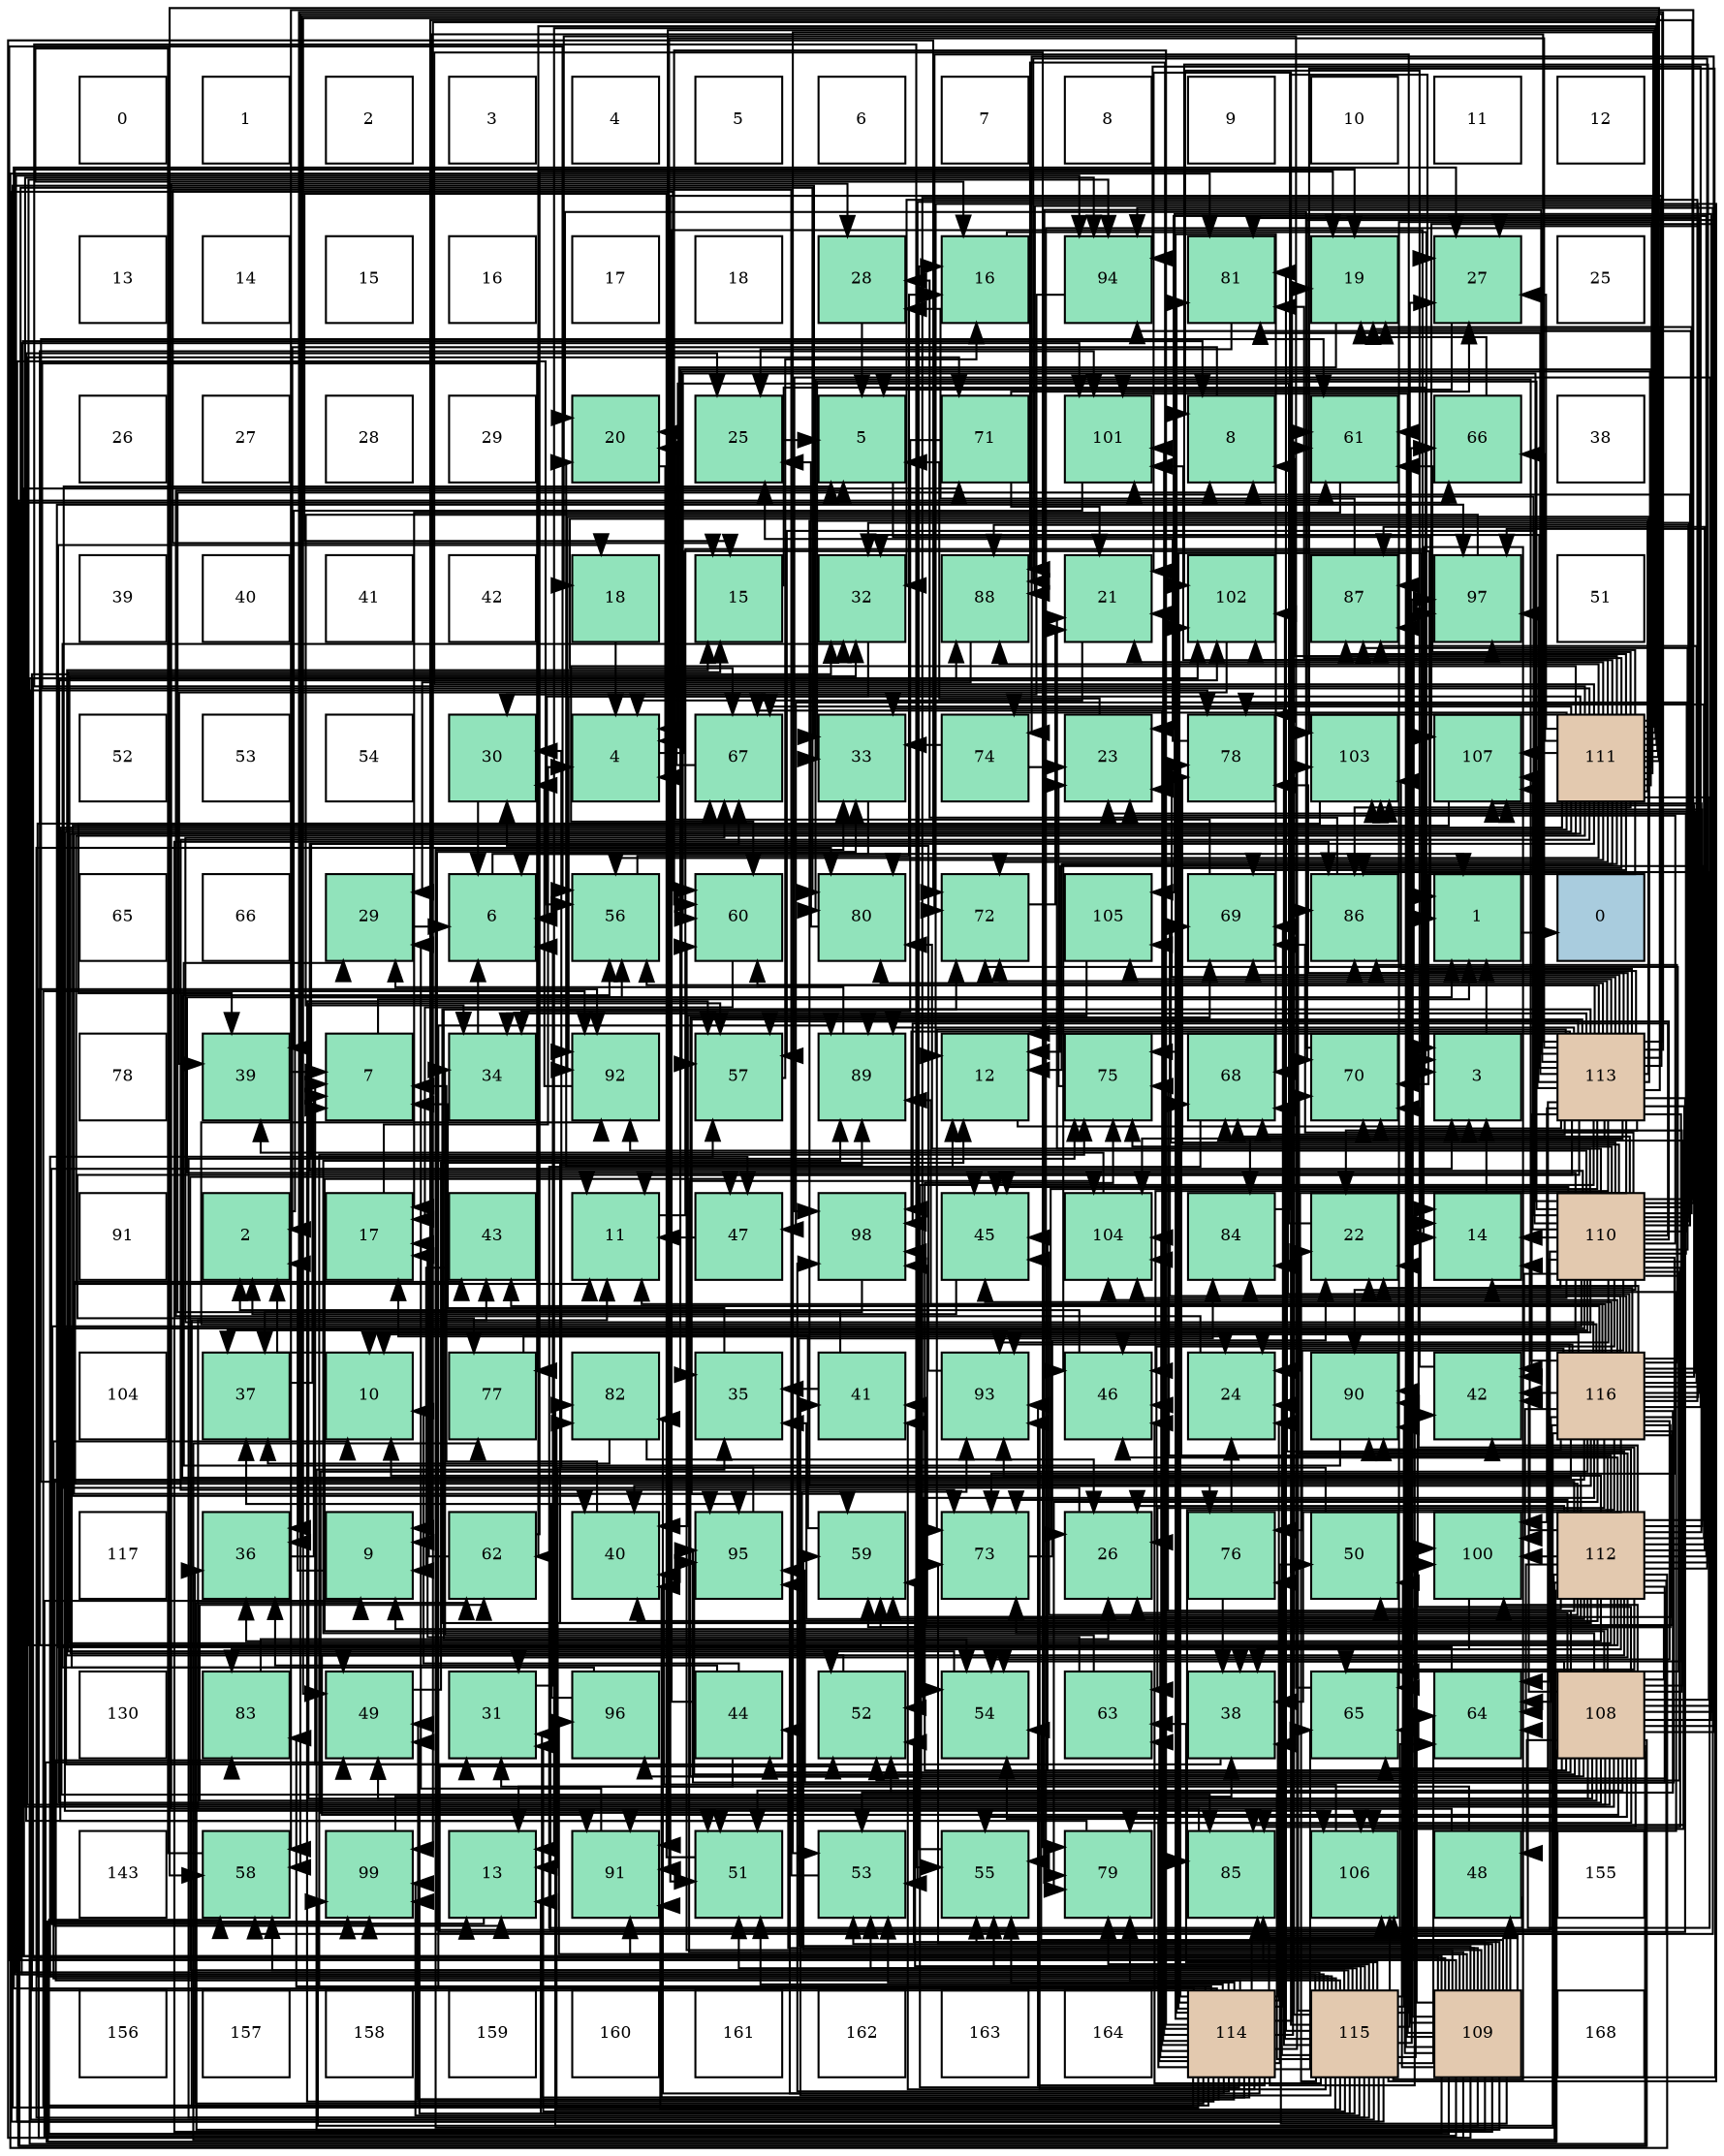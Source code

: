 digraph layout{
 rankdir=TB;
 splines=ortho;
 node [style=filled shape=square fixedsize=true width=0.6];
0[label="0", fontsize=8, fillcolor="#ffffff"];
1[label="1", fontsize=8, fillcolor="#ffffff"];
2[label="2", fontsize=8, fillcolor="#ffffff"];
3[label="3", fontsize=8, fillcolor="#ffffff"];
4[label="4", fontsize=8, fillcolor="#ffffff"];
5[label="5", fontsize=8, fillcolor="#ffffff"];
6[label="6", fontsize=8, fillcolor="#ffffff"];
7[label="7", fontsize=8, fillcolor="#ffffff"];
8[label="8", fontsize=8, fillcolor="#ffffff"];
9[label="9", fontsize=8, fillcolor="#ffffff"];
10[label="10", fontsize=8, fillcolor="#ffffff"];
11[label="11", fontsize=8, fillcolor="#ffffff"];
12[label="12", fontsize=8, fillcolor="#ffffff"];
13[label="13", fontsize=8, fillcolor="#ffffff"];
14[label="14", fontsize=8, fillcolor="#ffffff"];
15[label="15", fontsize=8, fillcolor="#ffffff"];
16[label="16", fontsize=8, fillcolor="#ffffff"];
17[label="17", fontsize=8, fillcolor="#ffffff"];
18[label="18", fontsize=8, fillcolor="#ffffff"];
19[label="28", fontsize=8, fillcolor="#91e3bb"];
20[label="16", fontsize=8, fillcolor="#91e3bb"];
21[label="94", fontsize=8, fillcolor="#91e3bb"];
22[label="81", fontsize=8, fillcolor="#91e3bb"];
23[label="19", fontsize=8, fillcolor="#91e3bb"];
24[label="27", fontsize=8, fillcolor="#91e3bb"];
25[label="25", fontsize=8, fillcolor="#ffffff"];
26[label="26", fontsize=8, fillcolor="#ffffff"];
27[label="27", fontsize=8, fillcolor="#ffffff"];
28[label="28", fontsize=8, fillcolor="#ffffff"];
29[label="29", fontsize=8, fillcolor="#ffffff"];
30[label="20", fontsize=8, fillcolor="#91e3bb"];
31[label="25", fontsize=8, fillcolor="#91e3bb"];
32[label="5", fontsize=8, fillcolor="#91e3bb"];
33[label="71", fontsize=8, fillcolor="#91e3bb"];
34[label="101", fontsize=8, fillcolor="#91e3bb"];
35[label="8", fontsize=8, fillcolor="#91e3bb"];
36[label="61", fontsize=8, fillcolor="#91e3bb"];
37[label="66", fontsize=8, fillcolor="#91e3bb"];
38[label="38", fontsize=8, fillcolor="#ffffff"];
39[label="39", fontsize=8, fillcolor="#ffffff"];
40[label="40", fontsize=8, fillcolor="#ffffff"];
41[label="41", fontsize=8, fillcolor="#ffffff"];
42[label="42", fontsize=8, fillcolor="#ffffff"];
43[label="18", fontsize=8, fillcolor="#91e3bb"];
44[label="15", fontsize=8, fillcolor="#91e3bb"];
45[label="32", fontsize=8, fillcolor="#91e3bb"];
46[label="88", fontsize=8, fillcolor="#91e3bb"];
47[label="21", fontsize=8, fillcolor="#91e3bb"];
48[label="102", fontsize=8, fillcolor="#91e3bb"];
49[label="87", fontsize=8, fillcolor="#91e3bb"];
50[label="97", fontsize=8, fillcolor="#91e3bb"];
51[label="51", fontsize=8, fillcolor="#ffffff"];
52[label="52", fontsize=8, fillcolor="#ffffff"];
53[label="53", fontsize=8, fillcolor="#ffffff"];
54[label="54", fontsize=8, fillcolor="#ffffff"];
55[label="30", fontsize=8, fillcolor="#91e3bb"];
56[label="4", fontsize=8, fillcolor="#91e3bb"];
57[label="67", fontsize=8, fillcolor="#91e3bb"];
58[label="33", fontsize=8, fillcolor="#91e3bb"];
59[label="74", fontsize=8, fillcolor="#91e3bb"];
60[label="23", fontsize=8, fillcolor="#91e3bb"];
61[label="78", fontsize=8, fillcolor="#91e3bb"];
62[label="103", fontsize=8, fillcolor="#91e3bb"];
63[label="107", fontsize=8, fillcolor="#91e3bb"];
64[label="111", fontsize=8, fillcolor="#e3c9af"];
65[label="65", fontsize=8, fillcolor="#ffffff"];
66[label="66", fontsize=8, fillcolor="#ffffff"];
67[label="29", fontsize=8, fillcolor="#91e3bb"];
68[label="6", fontsize=8, fillcolor="#91e3bb"];
69[label="56", fontsize=8, fillcolor="#91e3bb"];
70[label="60", fontsize=8, fillcolor="#91e3bb"];
71[label="80", fontsize=8, fillcolor="#91e3bb"];
72[label="72", fontsize=8, fillcolor="#91e3bb"];
73[label="105", fontsize=8, fillcolor="#91e3bb"];
74[label="69", fontsize=8, fillcolor="#91e3bb"];
75[label="86", fontsize=8, fillcolor="#91e3bb"];
76[label="1", fontsize=8, fillcolor="#91e3bb"];
77[label="0", fontsize=8, fillcolor="#a9ccde"];
78[label="78", fontsize=8, fillcolor="#ffffff"];
79[label="39", fontsize=8, fillcolor="#91e3bb"];
80[label="7", fontsize=8, fillcolor="#91e3bb"];
81[label="34", fontsize=8, fillcolor="#91e3bb"];
82[label="92", fontsize=8, fillcolor="#91e3bb"];
83[label="57", fontsize=8, fillcolor="#91e3bb"];
84[label="89", fontsize=8, fillcolor="#91e3bb"];
85[label="12", fontsize=8, fillcolor="#91e3bb"];
86[label="75", fontsize=8, fillcolor="#91e3bb"];
87[label="68", fontsize=8, fillcolor="#91e3bb"];
88[label="70", fontsize=8, fillcolor="#91e3bb"];
89[label="3", fontsize=8, fillcolor="#91e3bb"];
90[label="113", fontsize=8, fillcolor="#e3c9af"];
91[label="91", fontsize=8, fillcolor="#ffffff"];
92[label="2", fontsize=8, fillcolor="#91e3bb"];
93[label="17", fontsize=8, fillcolor="#91e3bb"];
94[label="43", fontsize=8, fillcolor="#91e3bb"];
95[label="11", fontsize=8, fillcolor="#91e3bb"];
96[label="47", fontsize=8, fillcolor="#91e3bb"];
97[label="98", fontsize=8, fillcolor="#91e3bb"];
98[label="45", fontsize=8, fillcolor="#91e3bb"];
99[label="104", fontsize=8, fillcolor="#91e3bb"];
100[label="84", fontsize=8, fillcolor="#91e3bb"];
101[label="22", fontsize=8, fillcolor="#91e3bb"];
102[label="14", fontsize=8, fillcolor="#91e3bb"];
103[label="110", fontsize=8, fillcolor="#e3c9af"];
104[label="104", fontsize=8, fillcolor="#ffffff"];
105[label="37", fontsize=8, fillcolor="#91e3bb"];
106[label="10", fontsize=8, fillcolor="#91e3bb"];
107[label="77", fontsize=8, fillcolor="#91e3bb"];
108[label="82", fontsize=8, fillcolor="#91e3bb"];
109[label="35", fontsize=8, fillcolor="#91e3bb"];
110[label="41", fontsize=8, fillcolor="#91e3bb"];
111[label="93", fontsize=8, fillcolor="#91e3bb"];
112[label="46", fontsize=8, fillcolor="#91e3bb"];
113[label="24", fontsize=8, fillcolor="#91e3bb"];
114[label="90", fontsize=8, fillcolor="#91e3bb"];
115[label="42", fontsize=8, fillcolor="#91e3bb"];
116[label="116", fontsize=8, fillcolor="#e3c9af"];
117[label="117", fontsize=8, fillcolor="#ffffff"];
118[label="36", fontsize=8, fillcolor="#91e3bb"];
119[label="9", fontsize=8, fillcolor="#91e3bb"];
120[label="62", fontsize=8, fillcolor="#91e3bb"];
121[label="40", fontsize=8, fillcolor="#91e3bb"];
122[label="95", fontsize=8, fillcolor="#91e3bb"];
123[label="59", fontsize=8, fillcolor="#91e3bb"];
124[label="73", fontsize=8, fillcolor="#91e3bb"];
125[label="26", fontsize=8, fillcolor="#91e3bb"];
126[label="76", fontsize=8, fillcolor="#91e3bb"];
127[label="50", fontsize=8, fillcolor="#91e3bb"];
128[label="100", fontsize=8, fillcolor="#91e3bb"];
129[label="112", fontsize=8, fillcolor="#e3c9af"];
130[label="130", fontsize=8, fillcolor="#ffffff"];
131[label="83", fontsize=8, fillcolor="#91e3bb"];
132[label="49", fontsize=8, fillcolor="#91e3bb"];
133[label="31", fontsize=8, fillcolor="#91e3bb"];
134[label="96", fontsize=8, fillcolor="#91e3bb"];
135[label="44", fontsize=8, fillcolor="#91e3bb"];
136[label="52", fontsize=8, fillcolor="#91e3bb"];
137[label="54", fontsize=8, fillcolor="#91e3bb"];
138[label="63", fontsize=8, fillcolor="#91e3bb"];
139[label="38", fontsize=8, fillcolor="#91e3bb"];
140[label="65", fontsize=8, fillcolor="#91e3bb"];
141[label="64", fontsize=8, fillcolor="#91e3bb"];
142[label="108", fontsize=8, fillcolor="#e3c9af"];
143[label="143", fontsize=8, fillcolor="#ffffff"];
144[label="58", fontsize=8, fillcolor="#91e3bb"];
145[label="99", fontsize=8, fillcolor="#91e3bb"];
146[label="13", fontsize=8, fillcolor="#91e3bb"];
147[label="91", fontsize=8, fillcolor="#91e3bb"];
148[label="51", fontsize=8, fillcolor="#91e3bb"];
149[label="53", fontsize=8, fillcolor="#91e3bb"];
150[label="55", fontsize=8, fillcolor="#91e3bb"];
151[label="79", fontsize=8, fillcolor="#91e3bb"];
152[label="85", fontsize=8, fillcolor="#91e3bb"];
153[label="106", fontsize=8, fillcolor="#91e3bb"];
154[label="48", fontsize=8, fillcolor="#91e3bb"];
155[label="155", fontsize=8, fillcolor="#ffffff"];
156[label="156", fontsize=8, fillcolor="#ffffff"];
157[label="157", fontsize=8, fillcolor="#ffffff"];
158[label="158", fontsize=8, fillcolor="#ffffff"];
159[label="159", fontsize=8, fillcolor="#ffffff"];
160[label="160", fontsize=8, fillcolor="#ffffff"];
161[label="161", fontsize=8, fillcolor="#ffffff"];
162[label="162", fontsize=8, fillcolor="#ffffff"];
163[label="163", fontsize=8, fillcolor="#ffffff"];
164[label="164", fontsize=8, fillcolor="#ffffff"];
165[label="114", fontsize=8, fillcolor="#e3c9af"];
166[label="115", fontsize=8, fillcolor="#e3c9af"];
167[label="109", fontsize=8, fillcolor="#e3c9af"];
168[label="168", fontsize=8, fillcolor="#ffffff"];
edge [constraint=false, style=vis];76 -> 77;
92 -> 76;
89 -> 76;
56 -> 76;
32 -> 76;
68 -> 76;
80 -> 76;
35 -> 92;
119 -> 92;
106 -> 92;
95 -> 89;
85 -> 89;
146 -> 89;
102 -> 89;
44 -> 89;
20 -> 89;
93 -> 56;
43 -> 56;
23 -> 56;
30 -> 56;
47 -> 56;
101 -> 56;
60 -> 32;
113 -> 32;
31 -> 32;
125 -> 32;
24 -> 32;
19 -> 32;
67 -> 68;
55 -> 68;
133 -> 68;
45 -> 68;
58 -> 68;
81 -> 68;
109 -> 80;
118 -> 80;
105 -> 80;
139 -> 80;
79 -> 80;
121 -> 80;
110 -> 35;
110 -> 109;
115 -> 35;
94 -> 119;
135 -> 106;
135 -> 146;
135 -> 102;
135 -> 118;
98 -> 92;
112 -> 92;
96 -> 95;
154 -> 95;
154 -> 85;
154 -> 101;
154 -> 133;
132 -> 85;
127 -> 146;
148 -> 44;
136 -> 44;
149 -> 44;
137 -> 44;
150 -> 20;
69 -> 20;
83 -> 20;
144 -> 20;
123 -> 93;
70 -> 93;
36 -> 93;
120 -> 93;
120 -> 23;
138 -> 93;
138 -> 81;
141 -> 43;
140 -> 43;
37 -> 23;
57 -> 30;
87 -> 30;
74 -> 30;
88 -> 30;
33 -> 47;
33 -> 24;
33 -> 81;
72 -> 47;
124 -> 101;
59 -> 60;
59 -> 58;
86 -> 60;
126 -> 113;
126 -> 139;
107 -> 113;
61 -> 31;
151 -> 31;
71 -> 31;
22 -> 31;
108 -> 125;
108 -> 105;
131 -> 125;
100 -> 24;
152 -> 19;
75 -> 19;
49 -> 19;
46 -> 67;
84 -> 67;
114 -> 67;
147 -> 67;
82 -> 55;
111 -> 55;
21 -> 55;
122 -> 55;
134 -> 45;
134 -> 105;
50 -> 81;
97 -> 105;
145 -> 139;
128 -> 139;
34 -> 79;
48 -> 79;
62 -> 79;
99 -> 79;
73 -> 121;
153 -> 121;
63 -> 121;
142 -> 119;
142 -> 125;
142 -> 115;
142 -> 135;
142 -> 98;
142 -> 112;
142 -> 96;
142 -> 154;
142 -> 132;
142 -> 148;
142 -> 137;
142 -> 150;
142 -> 83;
142 -> 123;
142 -> 36;
142 -> 120;
142 -> 37;
142 -> 87;
142 -> 74;
142 -> 88;
142 -> 33;
142 -> 59;
142 -> 86;
142 -> 151;
142 -> 75;
142 -> 46;
142 -> 84;
142 -> 114;
142 -> 147;
142 -> 21;
142 -> 122;
142 -> 134;
142 -> 50;
142 -> 97;
142 -> 145;
142 -> 128;
142 -> 48;
142 -> 62;
142 -> 73;
142 -> 153;
142 -> 63;
167 -> 35;
167 -> 119;
167 -> 109;
167 -> 135;
167 -> 154;
167 -> 132;
167 -> 136;
167 -> 149;
167 -> 137;
167 -> 150;
167 -> 69;
167 -> 144;
167 -> 123;
167 -> 70;
167 -> 36;
167 -> 120;
167 -> 140;
167 -> 37;
167 -> 88;
167 -> 33;
167 -> 72;
167 -> 124;
167 -> 126;
167 -> 71;
167 -> 100;
167 -> 152;
167 -> 75;
167 -> 49;
167 -> 114;
167 -> 147;
167 -> 82;
167 -> 111;
167 -> 21;
167 -> 134;
167 -> 50;
167 -> 145;
167 -> 128;
167 -> 34;
167 -> 48;
167 -> 99;
167 -> 153;
103 -> 35;
103 -> 119;
103 -> 106;
103 -> 146;
103 -> 102;
103 -> 23;
103 -> 47;
103 -> 101;
103 -> 60;
103 -> 125;
103 -> 133;
103 -> 45;
103 -> 58;
103 -> 105;
103 -> 115;
103 -> 98;
103 -> 96;
103 -> 132;
103 -> 136;
103 -> 69;
103 -> 83;
103 -> 144;
103 -> 70;
103 -> 141;
103 -> 140;
103 -> 57;
103 -> 87;
103 -> 74;
103 -> 124;
103 -> 86;
103 -> 126;
103 -> 61;
103 -> 71;
103 -> 152;
103 -> 49;
103 -> 46;
103 -> 84;
103 -> 114;
103 -> 82;
103 -> 111;
103 -> 21;
103 -> 122;
103 -> 97;
103 -> 34;
103 -> 62;
103 -> 99;
103 -> 73;
103 -> 153;
103 -> 63;
64 -> 35;
64 -> 95;
64 -> 85;
64 -> 146;
64 -> 47;
64 -> 24;
64 -> 109;
64 -> 118;
64 -> 112;
64 -> 96;
64 -> 132;
64 -> 148;
64 -> 136;
64 -> 149;
64 -> 137;
64 -> 150;
64 -> 69;
64 -> 83;
64 -> 144;
64 -> 70;
64 -> 36;
64 -> 120;
64 -> 141;
64 -> 140;
64 -> 37;
64 -> 57;
64 -> 74;
64 -> 88;
64 -> 72;
64 -> 124;
64 -> 59;
64 -> 86;
64 -> 126;
64 -> 107;
64 -> 61;
64 -> 151;
64 -> 71;
64 -> 22;
64 -> 152;
64 -> 75;
64 -> 49;
64 -> 46;
64 -> 147;
64 -> 82;
64 -> 122;
64 -> 50;
64 -> 145;
64 -> 34;
64 -> 48;
64 -> 153;
64 -> 63;
129 -> 106;
129 -> 85;
129 -> 102;
129 -> 101;
129 -> 60;
129 -> 125;
129 -> 133;
129 -> 45;
129 -> 58;
129 -> 109;
129 -> 118;
129 -> 121;
129 -> 115;
129 -> 94;
129 -> 98;
129 -> 112;
129 -> 127;
129 -> 144;
129 -> 123;
129 -> 36;
129 -> 141;
129 -> 140;
129 -> 87;
129 -> 88;
129 -> 72;
129 -> 124;
129 -> 86;
129 -> 107;
129 -> 61;
129 -> 22;
129 -> 131;
129 -> 100;
129 -> 49;
129 -> 46;
129 -> 84;
129 -> 114;
129 -> 147;
129 -> 111;
129 -> 21;
129 -> 122;
129 -> 50;
129 -> 97;
129 -> 145;
129 -> 128;
129 -> 34;
129 -> 48;
129 -> 62;
129 -> 99;
129 -> 63;
90 -> 119;
90 -> 95;
90 -> 85;
90 -> 23;
90 -> 101;
90 -> 60;
90 -> 113;
90 -> 125;
90 -> 45;
90 -> 81;
90 -> 118;
90 -> 139;
90 -> 115;
90 -> 98;
90 -> 112;
90 -> 148;
90 -> 136;
90 -> 149;
90 -> 137;
90 -> 150;
90 -> 69;
90 -> 83;
90 -> 144;
90 -> 123;
90 -> 70;
90 -> 140;
90 -> 57;
90 -> 87;
90 -> 74;
90 -> 88;
90 -> 72;
90 -> 124;
90 -> 107;
90 -> 61;
90 -> 151;
90 -> 71;
90 -> 22;
90 -> 100;
90 -> 152;
90 -> 75;
90 -> 49;
90 -> 84;
90 -> 147;
90 -> 82;
90 -> 50;
90 -> 97;
90 -> 128;
90 -> 62;
90 -> 99;
90 -> 73;
90 -> 63;
165 -> 102;
165 -> 23;
165 -> 47;
165 -> 113;
165 -> 24;
165 -> 133;
165 -> 45;
165 -> 58;
165 -> 118;
165 -> 139;
165 -> 121;
165 -> 110;
165 -> 115;
165 -> 94;
165 -> 98;
165 -> 132;
165 -> 127;
165 -> 148;
165 -> 149;
165 -> 137;
165 -> 150;
165 -> 83;
165 -> 70;
165 -> 36;
165 -> 138;
165 -> 141;
165 -> 140;
165 -> 57;
165 -> 87;
165 -> 74;
165 -> 124;
165 -> 86;
165 -> 61;
165 -> 151;
165 -> 22;
165 -> 108;
165 -> 131;
165 -> 46;
165 -> 84;
165 -> 82;
165 -> 111;
165 -> 122;
165 -> 97;
165 -> 145;
165 -> 34;
165 -> 48;
165 -> 62;
165 -> 99;
165 -> 153;
166 -> 106;
166 -> 95;
166 -> 85;
166 -> 146;
166 -> 102;
166 -> 23;
166 -> 47;
166 -> 101;
166 -> 113;
166 -> 24;
166 -> 133;
166 -> 58;
166 -> 110;
166 -> 112;
166 -> 132;
166 -> 127;
166 -> 148;
166 -> 136;
166 -> 149;
166 -> 150;
166 -> 69;
166 -> 83;
166 -> 144;
166 -> 123;
166 -> 70;
166 -> 36;
166 -> 138;
166 -> 141;
166 -> 57;
166 -> 72;
166 -> 86;
166 -> 61;
166 -> 151;
166 -> 71;
166 -> 22;
166 -> 108;
166 -> 131;
166 -> 152;
166 -> 75;
166 -> 114;
166 -> 147;
166 -> 111;
166 -> 21;
166 -> 50;
166 -> 145;
166 -> 128;
166 -> 34;
166 -> 48;
166 -> 153;
116 -> 106;
116 -> 95;
116 -> 146;
116 -> 102;
116 -> 60;
116 -> 113;
116 -> 24;
116 -> 45;
116 -> 58;
116 -> 139;
116 -> 121;
116 -> 110;
116 -> 115;
116 -> 94;
116 -> 98;
116 -> 112;
116 -> 148;
116 -> 136;
116 -> 149;
116 -> 137;
116 -> 69;
116 -> 123;
116 -> 138;
116 -> 141;
116 -> 57;
116 -> 87;
116 -> 74;
116 -> 88;
116 -> 72;
116 -> 151;
116 -> 71;
116 -> 22;
116 -> 108;
116 -> 100;
116 -> 152;
116 -> 75;
116 -> 49;
116 -> 46;
116 -> 84;
116 -> 114;
116 -> 82;
116 -> 111;
116 -> 21;
116 -> 122;
116 -> 97;
116 -> 128;
116 -> 62;
116 -> 99;
116 -> 63;
edge [constraint=true, style=invis];
0 -> 13 -> 26 -> 39 -> 52 -> 65 -> 78 -> 91 -> 104 -> 117 -> 130 -> 143 -> 156;
1 -> 14 -> 27 -> 40 -> 53 -> 66 -> 79 -> 92 -> 105 -> 118 -> 131 -> 144 -> 157;
2 -> 15 -> 28 -> 41 -> 54 -> 67 -> 80 -> 93 -> 106 -> 119 -> 132 -> 145 -> 158;
3 -> 16 -> 29 -> 42 -> 55 -> 68 -> 81 -> 94 -> 107 -> 120 -> 133 -> 146 -> 159;
4 -> 17 -> 30 -> 43 -> 56 -> 69 -> 82 -> 95 -> 108 -> 121 -> 134 -> 147 -> 160;
5 -> 18 -> 31 -> 44 -> 57 -> 70 -> 83 -> 96 -> 109 -> 122 -> 135 -> 148 -> 161;
6 -> 19 -> 32 -> 45 -> 58 -> 71 -> 84 -> 97 -> 110 -> 123 -> 136 -> 149 -> 162;
7 -> 20 -> 33 -> 46 -> 59 -> 72 -> 85 -> 98 -> 111 -> 124 -> 137 -> 150 -> 163;
8 -> 21 -> 34 -> 47 -> 60 -> 73 -> 86 -> 99 -> 112 -> 125 -> 138 -> 151 -> 164;
9 -> 22 -> 35 -> 48 -> 61 -> 74 -> 87 -> 100 -> 113 -> 126 -> 139 -> 152 -> 165;
10 -> 23 -> 36 -> 49 -> 62 -> 75 -> 88 -> 101 -> 114 -> 127 -> 140 -> 153 -> 166;
11 -> 24 -> 37 -> 50 -> 63 -> 76 -> 89 -> 102 -> 115 -> 128 -> 141 -> 154 -> 167;
12 -> 25 -> 38 -> 51 -> 64 -> 77 -> 90 -> 103 -> 116 -> 129 -> 142 -> 155 -> 168;
rank = same {0 -> 1 -> 2 -> 3 -> 4 -> 5 -> 6 -> 7 -> 8 -> 9 -> 10 -> 11 -> 12};
rank = same {13 -> 14 -> 15 -> 16 -> 17 -> 18 -> 19 -> 20 -> 21 -> 22 -> 23 -> 24 -> 25};
rank = same {26 -> 27 -> 28 -> 29 -> 30 -> 31 -> 32 -> 33 -> 34 -> 35 -> 36 -> 37 -> 38};
rank = same {39 -> 40 -> 41 -> 42 -> 43 -> 44 -> 45 -> 46 -> 47 -> 48 -> 49 -> 50 -> 51};
rank = same {52 -> 53 -> 54 -> 55 -> 56 -> 57 -> 58 -> 59 -> 60 -> 61 -> 62 -> 63 -> 64};
rank = same {65 -> 66 -> 67 -> 68 -> 69 -> 70 -> 71 -> 72 -> 73 -> 74 -> 75 -> 76 -> 77};
rank = same {78 -> 79 -> 80 -> 81 -> 82 -> 83 -> 84 -> 85 -> 86 -> 87 -> 88 -> 89 -> 90};
rank = same {91 -> 92 -> 93 -> 94 -> 95 -> 96 -> 97 -> 98 -> 99 -> 100 -> 101 -> 102 -> 103};
rank = same {104 -> 105 -> 106 -> 107 -> 108 -> 109 -> 110 -> 111 -> 112 -> 113 -> 114 -> 115 -> 116};
rank = same {117 -> 118 -> 119 -> 120 -> 121 -> 122 -> 123 -> 124 -> 125 -> 126 -> 127 -> 128 -> 129};
rank = same {130 -> 131 -> 132 -> 133 -> 134 -> 135 -> 136 -> 137 -> 138 -> 139 -> 140 -> 141 -> 142};
rank = same {143 -> 144 -> 145 -> 146 -> 147 -> 148 -> 149 -> 150 -> 151 -> 152 -> 153 -> 154 -> 155};
rank = same {156 -> 157 -> 158 -> 159 -> 160 -> 161 -> 162 -> 163 -> 164 -> 165 -> 166 -> 167 -> 168};
}